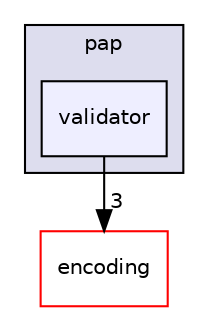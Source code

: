digraph "policy/pap/validator" {
  compound=true
  node [ fontsize="10", fontname="Helvetica"];
  edge [ labelfontsize="10", labelfontname="Helvetica"];
  subgraph clusterdir_7dd55868d3a32549fc22ba06774a2c51 {
    graph [ bgcolor="#ddddee", pencolor="black", label="pap" fontname="Helvetica", fontsize="10", URL="dir_7dd55868d3a32549fc22ba06774a2c51.html"]
  dir_e023d8fcba2ca3d2ee1459ef1f372736 [shape=box, label="validator", style="filled", fillcolor="#eeeeff", pencolor="black", URL="dir_e023d8fcba2ca3d2ee1459ef1f372736.html"];
  }
  dir_610a2b56a275b26200d5acaaa4c9d913 [shape=box label="encoding" fillcolor="white" style="filled" color="red" URL="dir_610a2b56a275b26200d5acaaa4c9d913.html"];
  dir_e023d8fcba2ca3d2ee1459ef1f372736->dir_610a2b56a275b26200d5acaaa4c9d913 [headlabel="3", labeldistance=1.5 headhref="dir_000013_000007.html"];
}
